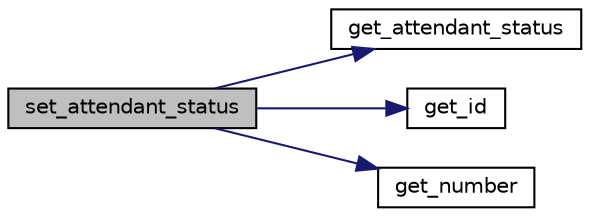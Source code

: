 digraph "set_attendant_status"
{
  edge [fontname="Helvetica",fontsize="10",labelfontname="Helvetica",labelfontsize="10"];
  node [fontname="Helvetica",fontsize="10",shape=record];
  rankdir="LR";
  Node49 [label="set_attendant_status",height=0.2,width=0.4,color="black", fillcolor="grey75", style="filled", fontcolor="black"];
  Node49 -> Node50 [color="midnightblue",fontsize="10",style="solid",fontname="Helvetica"];
  Node50 [label="get_attendant_status",height=0.2,width=0.4,color="black", fillcolor="white", style="filled",URL="$class_class_ficha.html#af0d76aee9d27ee2d61843cd94825ee88",tooltip="Obter o Status da Ficha. "];
  Node49 -> Node51 [color="midnightblue",fontsize="10",style="solid",fontname="Helvetica"];
  Node51 [label="get_id",height=0.2,width=0.4,color="black", fillcolor="white", style="filled",URL="$class_class_ficha.html#a8a94003b9d888b085c68d6eac44be175",tooltip="Obter o id da Ficha. "];
  Node49 -> Node52 [color="midnightblue",fontsize="10",style="solid",fontname="Helvetica"];
  Node52 [label="get_number",height=0.2,width=0.4,color="black", fillcolor="white", style="filled",URL="$class_class_ficha.html#a4f7969072fea809005ea1306a8e7ea83",tooltip="Obter o Número da Ficha. "];
}
